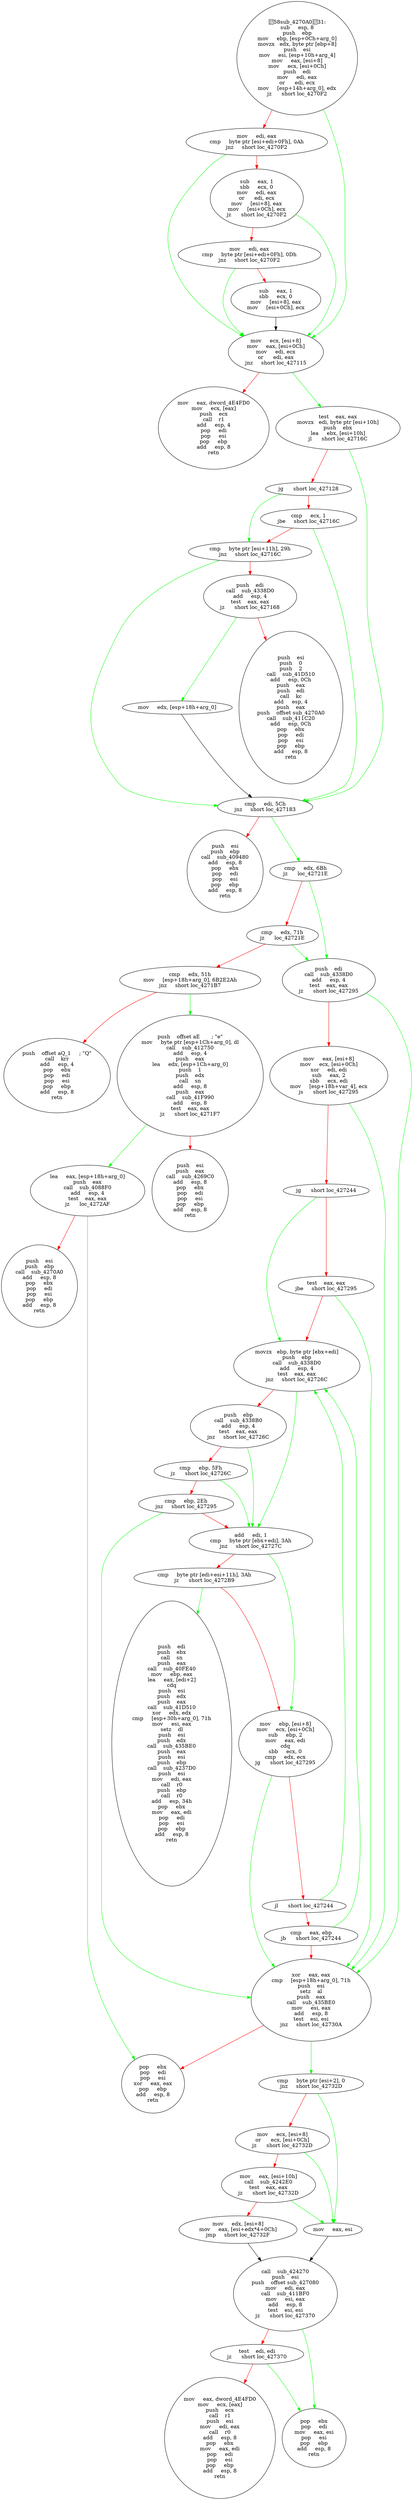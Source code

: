 digraph G{
Node0 [label = "58sub_4270A031:
sub     esp, 8
push    ebp
mov     ebp, [esp+0Ch+arg_0]
movzx   edx, byte ptr [ebp+8]
push    esi
mov     esi, [esp+10h+arg_4]
mov     eax, [esi+8]
mov     ecx, [esi+0Ch]
push    edi
mov     edi, eax
or      edi, ecx
mov     [esp+14h+arg_0], edx
jz      short loc_4270F2"]
Node1 [label = "mov     edi, eax
cmp     byte ptr [esi+edi+0Fh], 0Ah
jnz     short loc_4270F2"]
Node2 [label = "sub     eax, 1
sbb     ecx, 0
mov     edi, eax
or      edi, ecx
mov     [esi+8], eax
mov     [esi+0Ch], ecx
jz      short loc_4270F2"]
Node3 [label = "mov     edi, eax
cmp     byte ptr [esi+edi+0Fh], 0Dh
jnz     short loc_4270F2"]
Node4 [label = "sub     eax, 1
sbb     ecx, 0
mov     [esi+8], eax
mov     [esi+0Ch], ecx"]
Node5 [label = "mov     ecx, [esi+8]
mov     eax, [esi+0Ch]
mov     edi, ecx
or      edi, eax
jnz     short loc_427115"]
Node6 [label = "mov     eax, dword_4E4FD0
mov     ecx, [eax]
push    ecx
call    r1
add     esp, 4
pop     edi
pop     esi
pop     ebp
add     esp, 8
retn"]
Node7 [label = "test    eax, eax
movzx   edi, byte ptr [esi+10h]
push    ebx
lea     ebx, [esi+10h]
jl      short loc_42716C"]
Node8 [label = "jg      short loc_427128"]
Node9 [label = "cmp     ecx, 1
jbe     short loc_42716C"]
Node10 [label = "cmp     byte ptr [esi+11h], 29h
jnz     short loc_42716C"]
Node11 [label = "push    edi
call    sub_4338D0
add     esp, 4
test    eax, eax
jz      short loc_427168"]
Node12 [label = "push    esi
push    0
push    2
call    sub_41D510
add     esp, 0Ch
push    eax
push    edi
call    kc
add     esp, 4
push    eax
push    offset sub_4270A0
call    sub_411C20
add     esp, 0Ch
pop     ebx
pop     edi
pop     esi
pop     ebp
add     esp, 8
retn"]
Node13 [label = "mov     edx, [esp+18h+arg_0]"]
Node14 [label = "cmp     edi, 5Ch
jnz     short loc_427183"]
Node15 [label = "push    esi
push    ebp
call    sub_409480
add     esp, 8
pop     ebx
pop     edi
pop     esi
pop     ebp
add     esp, 8
retn"]
Node16 [label = "cmp     edx, 6Bh
jz      loc_42721E"]
Node17 [label = "cmp     edx, 71h
jz      loc_42721E"]
Node18 [label = "cmp     edx, 51h
mov     [esp+18h+arg_0], 6B2E2Ah
jnz     short loc_4271B7"]
Node19 [label = "push    offset aQ_1     ; \"Q\"
call    krr
add     esp, 4
pop     ebx
pop     edi
pop     esi
pop     ebp
add     esp, 8
retn"]
Node20 [label = "push    offset aE       ; \"e\"
mov     byte ptr [esp+1Ch+arg_0], dl
call    sub_412750
add     esp, 4
push    eax
lea     edx, [esp+1Ch+arg_0]
push    1
push    edx
call    sn
add     esp, 8
push    eax
call    sub_41F990
add     esp, 8
test    eax, eax
jz      short loc_4271F7"]
Node21 [label = "push    esi
push    eax
call    sub_4269C0
add     esp, 8
pop     ebx
pop     edi
pop     esi
pop     ebp
add     esp, 8
retn"]
Node22 [label = "lea     eax, [esp+18h+arg_0]
push    eax
call    sub_4088F0
add     esp, 4
test    eax, eax
jz      loc_4272AF"]
Node23 [label = "push    esi
push    ebp
call    sub_4270A0
add     esp, 8
pop     ebx
pop     edi
pop     esi
pop     ebp
add     esp, 8
retn"]
Node24 [label = "push    edi
call    sub_4338D0
add     esp, 4
test    eax, eax
jz      short loc_427295"]
Node25 [label = "mov     eax, [esi+8]
mov     ecx, [esi+0Ch]
xor     edi, edi
sub     eax, 2
sbb     ecx, edi
mov     [esp+18h+var_4], ecx
js      short loc_427295"]
Node26 [label = "jg      short loc_427244"]
Node27 [label = "test    eax, eax
jbe     short loc_427295"]
Node28 [label = "movzx   ebp, byte ptr [ebx+edi]
push    ebp
call    sub_4338D0
add     esp, 4
test    eax, eax
jnz     short loc_42726C"]
Node29 [label = "push    ebp
call    sub_4338B0
add     esp, 4
test    eax, eax
jnz     short loc_42726C"]
Node30 [label = "cmp     ebp, 5Fh
jz      short loc_42726C"]
Node31 [label = "cmp     ebp, 2Eh
jnz     short loc_427295"]
Node32 [label = "add     edi, 1
cmp     byte ptr [ebx+edi], 3Ah
jnz     short loc_42727C"]
Node33 [label = "cmp     byte ptr [edi+esi+11h], 3Ah
jz      short loc_4272B9"]
Node34 [label = "mov     ebp, [esi+8]
mov     ecx, [esi+0Ch]
sub     ebp, 2
mov     eax, edi
cdq
sbb     ecx, 0
cmp     edx, ecx
jg      short loc_427295"]
Node35 [label = "jl      short loc_427244"]
Node36 [label = "cmp     eax, ebp
jb      short loc_427244"]
Node37 [label = "xor     eax, eax
cmp     [esp+18h+arg_0], 71h
push    esi
setz    al
push    eax
call    sub_435BE0
mov     esi, eax
add     esp, 8
test    esi, esi
jnz     short loc_42730A"]
Node38 [label = "pop     ebx
pop     edi
pop     esi
xor     eax, eax
pop     ebp
add     esp, 8
retn"]
Node39 [label = "push    edi
push    ebx
call    sn
push    eax
call    sub_40FE40
mov     ebp, eax
lea     eax, [edi+2]
cdq
push    esi
push    edx
push    eax
call    sub_41D510
xor     edx, edx
cmp     [esp+30h+arg_0], 71h
mov     esi, eax
setz    dl
push    esi
push    edx
call    sub_435BE0
push    eax
push    esi
push    ebp
call    sub_4237D0
push    esi
mov     edi, eax
call    r0
push    ebp
call    r0
add     esp, 34h
pop     ebx
mov     eax, edi
pop     edi
pop     esi
pop     ebp
add     esp, 8
retn"]
Node40 [label = "cmp     byte ptr [esi+2], 0
jnz     short loc_42732D"]
Node41 [label = "mov     ecx, [esi+8]
or      ecx, [esi+0Ch]
jz      short loc_42732D"]
Node42 [label = "mov     eax, [esi+10h]
call    sub_4242E0
test    eax, eax
jz      short loc_42732D"]
Node43 [label = "mov     edx, [esi+8]
mov     eax, [esi+edx*4+0Ch]
jmp     short loc_42732F"]
Node44 [label = "mov     eax, esi"]
Node45 [label = "call    sub_424270
push    esi
push    offset sub_427080
mov     edi, eax
call    sub_411BF0
mov     esi, eax
add     esp, 8
test    esi, esi
jz      short loc_427370"]
Node46 [label = "test    edi, edi
jz      short loc_427370"]
Node47 [label = "mov     eax, dword_4E4FD0
mov     ecx, [eax]
push    ecx
call    r1
push    esi
mov     edi, eax
call    r0
add     esp, 8
pop     ebx
mov     eax, edi
pop     edi
pop     esi
pop     ebp
add     esp, 8
retn"]
Node48 [label = "pop     ebx
pop     edi
mov     eax, esi
pop     esi
pop     ebp
add     esp, 8
retn"]
Node0 -> Node1 [color = "red"]
Node0 -> Node5 [color = "green"]
Node1 -> Node2 [color = "red"]
Node1 -> Node5 [color = "green"]
Node2 -> Node3 [color = "red"]
Node2 -> Node5 [color = "green"]
Node3 -> Node4 [color = "red"]
Node3 -> Node5 [color = "green"]
Node4 -> Node5 [color = "black"]
Node5 -> Node6 [color = "red"]
Node5 -> Node7 [color = "green"]
Node7 -> Node8 [color = "red"]
Node7 -> Node14 [color = "green"]
Node8 -> Node9 [color = "red"]
Node8 -> Node10 [color = "green"]
Node9 -> Node10 [color = "red"]
Node9 -> Node14 [color = "green"]
Node10 -> Node11 [color = "red"]
Node10 -> Node14 [color = "green"]
Node11 -> Node12 [color = "red"]
Node11 -> Node13 [color = "green"]
Node13 -> Node14 [color = "black"]
Node14 -> Node15 [color = "red"]
Node14 -> Node16 [color = "green"]
Node16 -> Node17 [color = "red"]
Node16 -> Node24 [color = "green"]
Node17 -> Node18 [color = "red"]
Node17 -> Node24 [color = "green"]
Node18 -> Node19 [color = "red"]
Node18 -> Node20 [color = "green"]
Node20 -> Node21 [color = "red"]
Node20 -> Node22 [color = "green"]
Node22 -> Node23 [color = "red"]
Node22 -> Node38 [color = "green"]
Node24 -> Node25 [color = "red"]
Node24 -> Node37 [color = "green"]
Node25 -> Node26 [color = "red"]
Node25 -> Node37 [color = "green"]
Node26 -> Node27 [color = "red"]
Node26 -> Node28 [color = "green"]
Node27 -> Node28 [color = "red"]
Node27 -> Node37 [color = "green"]
Node28 -> Node29 [color = "red"]
Node28 -> Node32 [color = "green"]
Node29 -> Node30 [color = "red"]
Node29 -> Node32 [color = "green"]
Node30 -> Node31 [color = "red"]
Node30 -> Node32 [color = "green"]
Node31 -> Node32 [color = "red"]
Node31 -> Node37 [color = "green"]
Node32 -> Node33 [color = "red"]
Node32 -> Node34 [color = "green"]
Node33 -> Node34 [color = "red"]
Node33 -> Node39 [color = "green"]
Node34 -> Node35 [color = "red"]
Node34 -> Node37 [color = "green"]
Node35 -> Node28 [color = "green"]
Node35 -> Node36 [color = "red"]
Node36 -> Node28 [color = "green"]
Node36 -> Node37 [color = "red"]
Node37 -> Node38 [color = "red"]
Node37 -> Node40 [color = "green"]
Node40 -> Node41 [color = "red"]
Node40 -> Node44 [color = "green"]
Node41 -> Node42 [color = "red"]
Node41 -> Node44 [color = "green"]
Node42 -> Node43 [color = "red"]
Node42 -> Node44 [color = "green"]
Node43 -> Node45 [color = "black"]
Node44 -> Node45 [color = "black"]
Node45 -> Node46 [color = "red"]
Node45 -> Node48 [color = "green"]
Node46 -> Node47 [color = "red"]
Node46 -> Node48 [color = "green"]
}